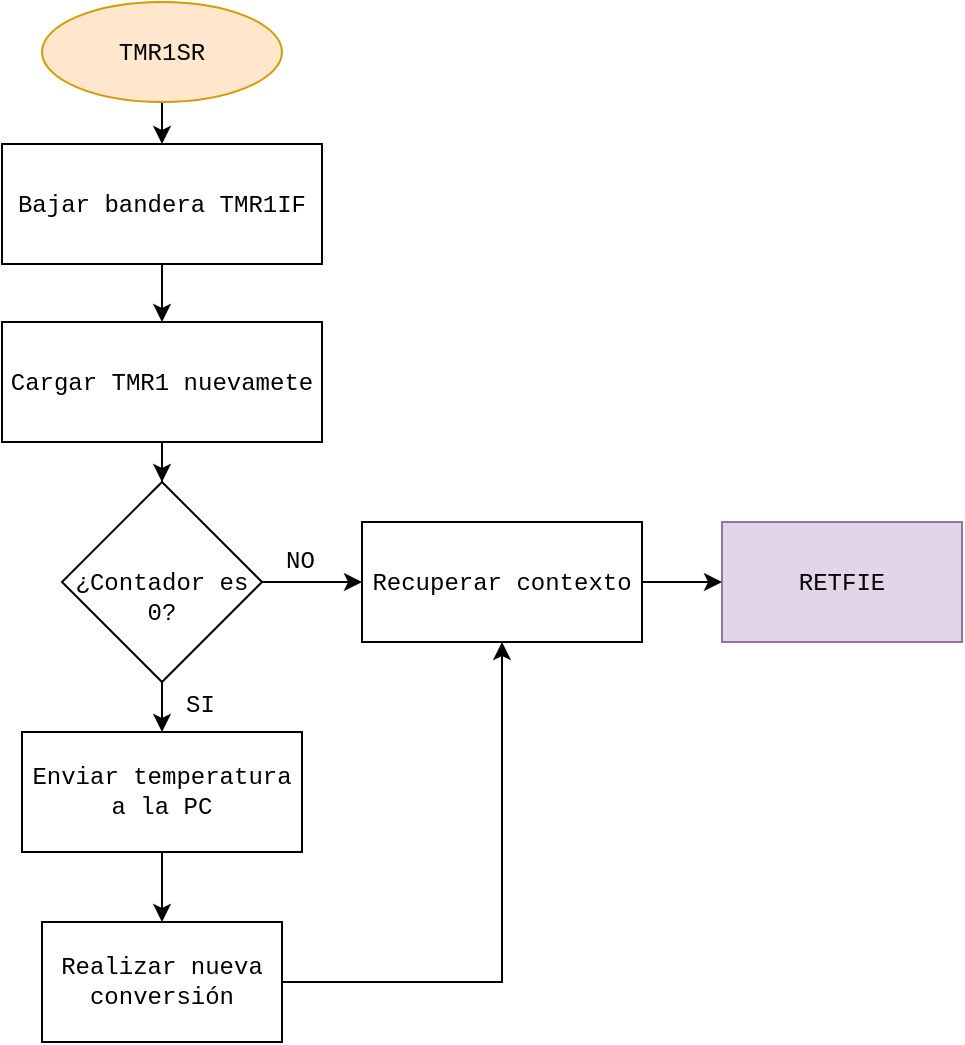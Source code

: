 <mxfile version="10.7.5" type="device"><diagram id="bqbxSdxZ4E9kMVROLtRl" name="Page-1"><mxGraphModel dx="1058" dy="808" grid="1" gridSize="10" guides="1" tooltips="1" connect="1" arrows="1" fold="1" page="1" pageScale="1" pageWidth="2336" pageHeight="1654" math="0" shadow="0"><root><mxCell id="0"/><mxCell id="1" parent="0"/><mxCell id="Q7Rw6hIGg_ddtq2AHjed-8" style="edgeStyle=orthogonalEdgeStyle;rounded=0;orthogonalLoop=1;jettySize=auto;html=1;entryX=0.5;entryY=0;entryDx=0;entryDy=0;fontFamily=Courier New;" parent="1" source="XViRPjxjoo76Wmvbfab0-1" target="XViRPjxjoo76Wmvbfab0-2" edge="1"><mxGeometry relative="1" as="geometry"/></mxCell><mxCell id="XViRPjxjoo76Wmvbfab0-1" value="&lt;font face=&quot;Courier New&quot;&gt;TMR1SR&lt;/font&gt;" style="ellipse;whiteSpace=wrap;html=1;fillColor=#ffe6cc;strokeColor=#d79b00;" parent="1" vertex="1"><mxGeometry x="430" y="20" width="120" height="50" as="geometry"/></mxCell><mxCell id="Q7Rw6hIGg_ddtq2AHjed-9" style="edgeStyle=orthogonalEdgeStyle;rounded=0;orthogonalLoop=1;jettySize=auto;html=1;entryX=0.5;entryY=0;entryDx=0;entryDy=0;fontFamily=Courier New;" parent="1" source="XViRPjxjoo76Wmvbfab0-2" target="XViRPjxjoo76Wmvbfab0-3" edge="1"><mxGeometry relative="1" as="geometry"/></mxCell><mxCell id="XViRPjxjoo76Wmvbfab0-2" value="&lt;font face=&quot;Courier New&quot;&gt;Bajar bandera TMR1IF&lt;/font&gt;" style="rounded=0;whiteSpace=wrap;html=1;" parent="1" vertex="1"><mxGeometry x="410" y="91" width="160" height="60" as="geometry"/></mxCell><mxCell id="Q7Rw6hIGg_ddtq2AHjed-10" style="edgeStyle=orthogonalEdgeStyle;rounded=0;orthogonalLoop=1;jettySize=auto;html=1;entryX=0.5;entryY=0;entryDx=0;entryDy=0;fontFamily=Courier New;" parent="1" source="XViRPjxjoo76Wmvbfab0-3" target="Q7Rw6hIGg_ddtq2AHjed-2" edge="1"><mxGeometry relative="1" as="geometry"/></mxCell><mxCell id="XViRPjxjoo76Wmvbfab0-3" value="&lt;font face=&quot;Courier New&quot;&gt;Cargar TMR1 nuevamete&lt;/font&gt;" style="rounded=0;whiteSpace=wrap;html=1;" parent="1" vertex="1"><mxGeometry x="410" y="180" width="160" height="60" as="geometry"/></mxCell><mxCell id="Q7Rw6hIGg_ddtq2AHjed-12" style="edgeStyle=orthogonalEdgeStyle;rounded=0;orthogonalLoop=1;jettySize=auto;html=1;fontFamily=Courier New;" parent="1" source="Q7Rw6hIGg_ddtq2AHjed-2" target="Q7Rw6hIGg_ddtq2AHjed-3" edge="1"><mxGeometry relative="1" as="geometry"/></mxCell><mxCell id="Q7Rw6hIGg_ddtq2AHjed-15" style="edgeStyle=orthogonalEdgeStyle;rounded=0;orthogonalLoop=1;jettySize=auto;html=1;entryX=0;entryY=0.5;entryDx=0;entryDy=0;fontFamily=Courier New;" parent="1" source="Q7Rw6hIGg_ddtq2AHjed-2" target="Q7Rw6hIGg_ddtq2AHjed-5" edge="1"><mxGeometry relative="1" as="geometry"/></mxCell><mxCell id="Q7Rw6hIGg_ddtq2AHjed-2" value="&lt;font face=&quot;Courier New&quot;&gt;&lt;br&gt;¿Contador es 0?&lt;/font&gt;" style="rhombus;whiteSpace=wrap;html=1;" parent="1" vertex="1"><mxGeometry x="440" y="260" width="100" height="100" as="geometry"/></mxCell><mxCell id="Q7Rw6hIGg_ddtq2AHjed-13" style="edgeStyle=orthogonalEdgeStyle;rounded=0;orthogonalLoop=1;jettySize=auto;html=1;entryX=0.5;entryY=0;entryDx=0;entryDy=0;fontFamily=Courier New;" parent="1" source="Q7Rw6hIGg_ddtq2AHjed-3" target="Q7Rw6hIGg_ddtq2AHjed-6" edge="1"><mxGeometry relative="1" as="geometry"/></mxCell><mxCell id="Q7Rw6hIGg_ddtq2AHjed-3" value="Enviar temperatura a la PC&lt;br&gt;" style="rounded=0;whiteSpace=wrap;html=1;fontFamily=Courier New;" parent="1" vertex="1"><mxGeometry x="420" y="385" width="140" height="60" as="geometry"/></mxCell><mxCell id="Q7Rw6hIGg_ddtq2AHjed-4" value="&lt;font face=&quot;Courier New&quot;&gt;RETFIE&lt;br&gt;&lt;/font&gt;" style="rounded=0;whiteSpace=wrap;html=1;fillColor=#e1d5e7;strokeColor=#9673a6;" parent="1" vertex="1"><mxGeometry x="770" y="280" width="120" height="60" as="geometry"/></mxCell><mxCell id="Q7Rw6hIGg_ddtq2AHjed-16" style="edgeStyle=orthogonalEdgeStyle;rounded=0;orthogonalLoop=1;jettySize=auto;html=1;entryX=0;entryY=0.5;entryDx=0;entryDy=0;fontFamily=Courier New;" parent="1" source="Q7Rw6hIGg_ddtq2AHjed-5" target="Q7Rw6hIGg_ddtq2AHjed-4" edge="1"><mxGeometry relative="1" as="geometry"/></mxCell><mxCell id="Q7Rw6hIGg_ddtq2AHjed-5" value="&lt;font face=&quot;Courier New&quot;&gt;Recuperar contexto&lt;/font&gt;" style="rounded=0;whiteSpace=wrap;html=1;" parent="1" vertex="1"><mxGeometry x="590" y="280" width="140" height="60" as="geometry"/></mxCell><mxCell id="jf54Db7t_fL3wquXEh6E-1" style="edgeStyle=orthogonalEdgeStyle;rounded=0;orthogonalLoop=1;jettySize=auto;html=1;entryX=0.5;entryY=1;entryDx=0;entryDy=0;" edge="1" parent="1" source="Q7Rw6hIGg_ddtq2AHjed-6" target="Q7Rw6hIGg_ddtq2AHjed-5"><mxGeometry relative="1" as="geometry"/></mxCell><mxCell id="Q7Rw6hIGg_ddtq2AHjed-6" value="Realizar nueva conversión" style="rounded=0;whiteSpace=wrap;html=1;fontFamily=Courier New;" parent="1" vertex="1"><mxGeometry x="430" y="480" width="120" height="60" as="geometry"/></mxCell><mxCell id="Q7Rw6hIGg_ddtq2AHjed-17" value="NO" style="text;html=1;resizable=0;points=[];autosize=1;align=left;verticalAlign=top;spacingTop=-4;fontFamily=Courier New;" parent="1" vertex="1"><mxGeometry x="550" y="290" width="30" height="20" as="geometry"/></mxCell><mxCell id="Q7Rw6hIGg_ddtq2AHjed-18" value="SI" style="text;html=1;resizable=0;points=[];autosize=1;align=left;verticalAlign=top;spacingTop=-4;fontFamily=Courier New;" parent="1" vertex="1"><mxGeometry x="500" y="362" width="30" height="20" as="geometry"/></mxCell></root></mxGraphModel></diagram></mxfile>